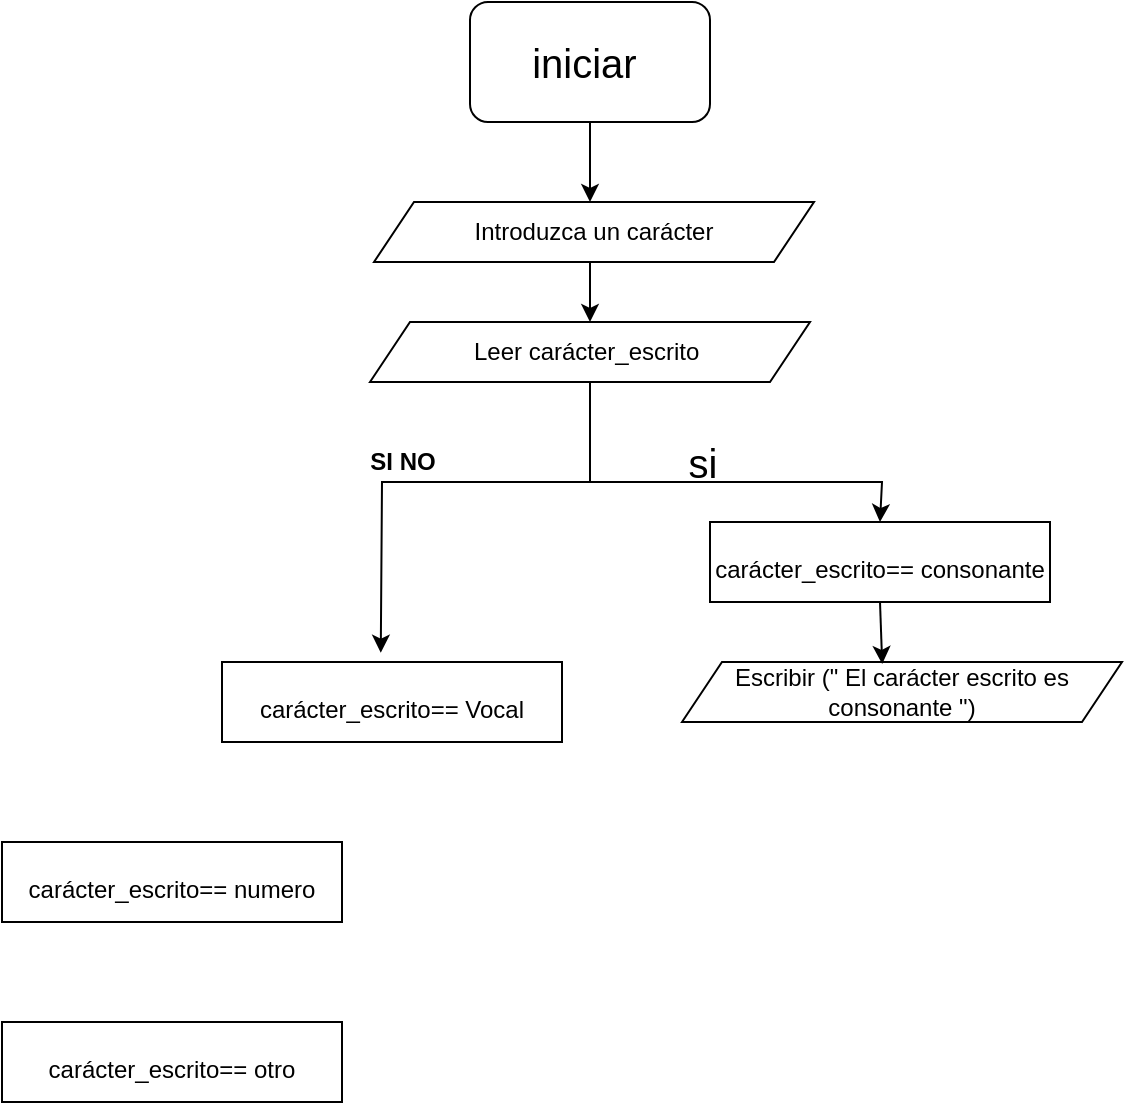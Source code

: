 <mxfile version="20.3.3" type="github">
  <diagram id="46wjDDwf2AgktlBZJVdT" name="Página-1">
    <mxGraphModel dx="981" dy="526" grid="1" gridSize="10" guides="1" tooltips="1" connect="1" arrows="1" fold="1" page="1" pageScale="1" pageWidth="827" pageHeight="1169" math="0" shadow="0">
      <root>
        <mxCell id="0" />
        <mxCell id="1" parent="0" />
        <mxCell id="67WwjvksvOG4F8crm5_F-1" value="&lt;font style=&quot;font-size: 20px;&quot;&gt;iniciar&amp;nbsp;&lt;/font&gt;" style="rounded=1;whiteSpace=wrap;html=1;" parent="1" vertex="1">
          <mxGeometry x="354" y="30" width="120" height="60" as="geometry" />
        </mxCell>
        <mxCell id="67WwjvksvOG4F8crm5_F-2" value="" style="endArrow=classic;html=1;rounded=0;fontSize=20;exitX=0.5;exitY=1;exitDx=0;exitDy=0;" parent="1" source="67WwjvksvOG4F8crm5_F-1" edge="1">
          <mxGeometry width="50" height="50" relative="1" as="geometry">
            <mxPoint x="394" y="80" as="sourcePoint" />
            <mxPoint x="414" y="130" as="targetPoint" />
          </mxGeometry>
        </mxCell>
        <mxCell id="67WwjvksvOG4F8crm5_F-28" style="edgeStyle=orthogonalEdgeStyle;rounded=0;orthogonalLoop=1;jettySize=auto;html=1;exitX=0.5;exitY=1;exitDx=0;exitDy=0;entryX=0.5;entryY=0;entryDx=0;entryDy=0;" parent="1" source="67WwjvksvOG4F8crm5_F-3" target="67WwjvksvOG4F8crm5_F-26" edge="1">
          <mxGeometry relative="1" as="geometry" />
        </mxCell>
        <mxCell id="67WwjvksvOG4F8crm5_F-3" value="Introduzca un carácter" style="shape=parallelogram;perimeter=parallelogramPerimeter;whiteSpace=wrap;html=1;fixedSize=1;" parent="1" vertex="1">
          <mxGeometry x="306" y="130" width="220" height="30" as="geometry" />
        </mxCell>
        <mxCell id="67WwjvksvOG4F8crm5_F-6" value="" style="endArrow=classic;html=1;rounded=0;fontSize=20;startArrow=none;" parent="1" source="67WwjvksvOG4F8crm5_F-26" edge="1">
          <mxGeometry width="50" height="50" relative="1" as="geometry">
            <mxPoint x="412" y="160" as="sourcePoint" />
            <mxPoint x="412" y="200" as="targetPoint" />
          </mxGeometry>
        </mxCell>
        <mxCell id="67WwjvksvOG4F8crm5_F-18" value="&lt;font style=&quot;font-size: 12px;&quot;&gt;carácter_escrito== consonante&lt;/font&gt;" style="rounded=0;whiteSpace=wrap;html=1;fontSize=20;" parent="1" vertex="1">
          <mxGeometry x="474" y="290" width="170" height="40" as="geometry" />
        </mxCell>
        <mxCell id="67WwjvksvOG4F8crm5_F-19" value="" style="endArrow=classic;html=1;rounded=0;fontSize=20;entryX=0.5;entryY=0;entryDx=0;entryDy=0;exitX=0.5;exitY=1;exitDx=0;exitDy=0;" parent="1" source="67WwjvksvOG4F8crm5_F-26" target="67WwjvksvOG4F8crm5_F-18" edge="1">
          <mxGeometry width="50" height="50" relative="1" as="geometry">
            <mxPoint x="410" y="270" as="sourcePoint" />
            <mxPoint x="740" y="270" as="targetPoint" />
            <Array as="points">
              <mxPoint x="414" y="270" />
              <mxPoint x="560" y="270" />
            </Array>
          </mxGeometry>
        </mxCell>
        <mxCell id="67WwjvksvOG4F8crm5_F-26" value="Leer carácter_escrito&amp;nbsp;" style="shape=parallelogram;perimeter=parallelogramPerimeter;whiteSpace=wrap;html=1;fixedSize=1;" parent="1" vertex="1">
          <mxGeometry x="304" y="190" width="220" height="30" as="geometry" />
        </mxCell>
        <mxCell id="67WwjvksvOG4F8crm5_F-30" value="&lt;font style=&quot;font-size: 20px;&quot;&gt;si&lt;/font&gt;" style="text;html=1;align=center;verticalAlign=middle;resizable=0;points=[];autosize=1;strokeColor=none;fillColor=none;" parent="1" vertex="1">
          <mxGeometry x="450" y="240" width="40" height="40" as="geometry" />
        </mxCell>
        <mxCell id="67WwjvksvOG4F8crm5_F-34" value="Escribir (&quot; El carácter escrito es consonante &quot;)" style="shape=parallelogram;perimeter=parallelogramPerimeter;whiteSpace=wrap;html=1;fixedSize=1;" parent="1" vertex="1">
          <mxGeometry x="460" y="360" width="220" height="30" as="geometry" />
        </mxCell>
        <mxCell id="67WwjvksvOG4F8crm5_F-35" value="" style="endArrow=classic;html=1;rounded=0;fontSize=12;exitX=0.5;exitY=1;exitDx=0;exitDy=0;entryX=0.455;entryY=0.033;entryDx=0;entryDy=0;entryPerimeter=0;" parent="1" source="67WwjvksvOG4F8crm5_F-18" target="67WwjvksvOG4F8crm5_F-34" edge="1">
          <mxGeometry width="50" height="50" relative="1" as="geometry">
            <mxPoint x="390" y="310" as="sourcePoint" />
            <mxPoint x="440" y="260" as="targetPoint" />
          </mxGeometry>
        </mxCell>
        <mxCell id="lsFvyBwBm1LzHG4jjsDm-1" value="" style="endArrow=classic;html=1;rounded=0;entryX=0.467;entryY=-0.116;entryDx=0;entryDy=0;entryPerimeter=0;" edge="1" parent="1" target="lsFvyBwBm1LzHG4jjsDm-2">
          <mxGeometry width="50" height="50" relative="1" as="geometry">
            <mxPoint x="414" y="270" as="sourcePoint" />
            <mxPoint x="250" y="290" as="targetPoint" />
            <Array as="points">
              <mxPoint x="310" y="270" />
            </Array>
          </mxGeometry>
        </mxCell>
        <mxCell id="lsFvyBwBm1LzHG4jjsDm-2" value="&lt;font style=&quot;font-size: 12px;&quot;&gt;carácter_escrito== Vocal&lt;/font&gt;" style="rounded=0;whiteSpace=wrap;html=1;fontSize=20;" vertex="1" parent="1">
          <mxGeometry x="230" y="360" width="170" height="40" as="geometry" />
        </mxCell>
        <mxCell id="lsFvyBwBm1LzHG4jjsDm-3" value="&lt;b&gt;SI NO&lt;/b&gt;" style="text;html=1;align=center;verticalAlign=middle;resizable=0;points=[];autosize=1;strokeColor=none;fillColor=none;" vertex="1" parent="1">
          <mxGeometry x="290" y="245" width="60" height="30" as="geometry" />
        </mxCell>
        <mxCell id="lsFvyBwBm1LzHG4jjsDm-4" value="&lt;font style=&quot;font-size: 12px;&quot;&gt;carácter_escrito== numero&lt;/font&gt;" style="rounded=0;whiteSpace=wrap;html=1;fontSize=20;" vertex="1" parent="1">
          <mxGeometry x="120" y="450" width="170" height="40" as="geometry" />
        </mxCell>
        <mxCell id="lsFvyBwBm1LzHG4jjsDm-5" value="&lt;font style=&quot;font-size: 12px;&quot;&gt;carácter_escrito== otro&lt;/font&gt;" style="rounded=0;whiteSpace=wrap;html=1;fontSize=20;" vertex="1" parent="1">
          <mxGeometry x="120" y="540" width="170" height="40" as="geometry" />
        </mxCell>
      </root>
    </mxGraphModel>
  </diagram>
</mxfile>
